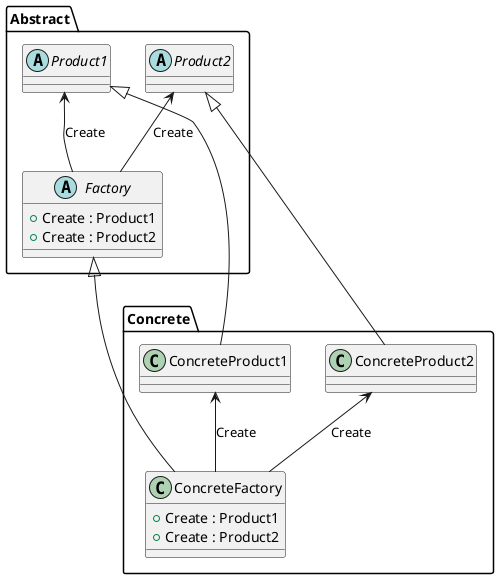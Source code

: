 @startuml
package Abstract {
	abstract class Factory {
		+ Create : Product1
		+ Create : Product2
	}
	abstract class Product1 {

	}
	abstract class Product2 {
		
	}
}

package Concrete {
	class ConcreteFactory {
		+ Create : Product1
		+ Create : Product2
	}
	class ConcreteProduct1 {

	}
	class ConcreteProduct2 {

	}
}

Product1 <-- Factory : Create
Product2 <-- Factory : Create
Factory <|-- ConcreteFactory
ConcreteProduct1 <-- ConcreteFactory : Create
ConcreteProduct2 <-- ConcreteFactory : Create
Product1 <|--- ConcreteProduct1
Product2 <|--- ConcreteProduct2
@enduml